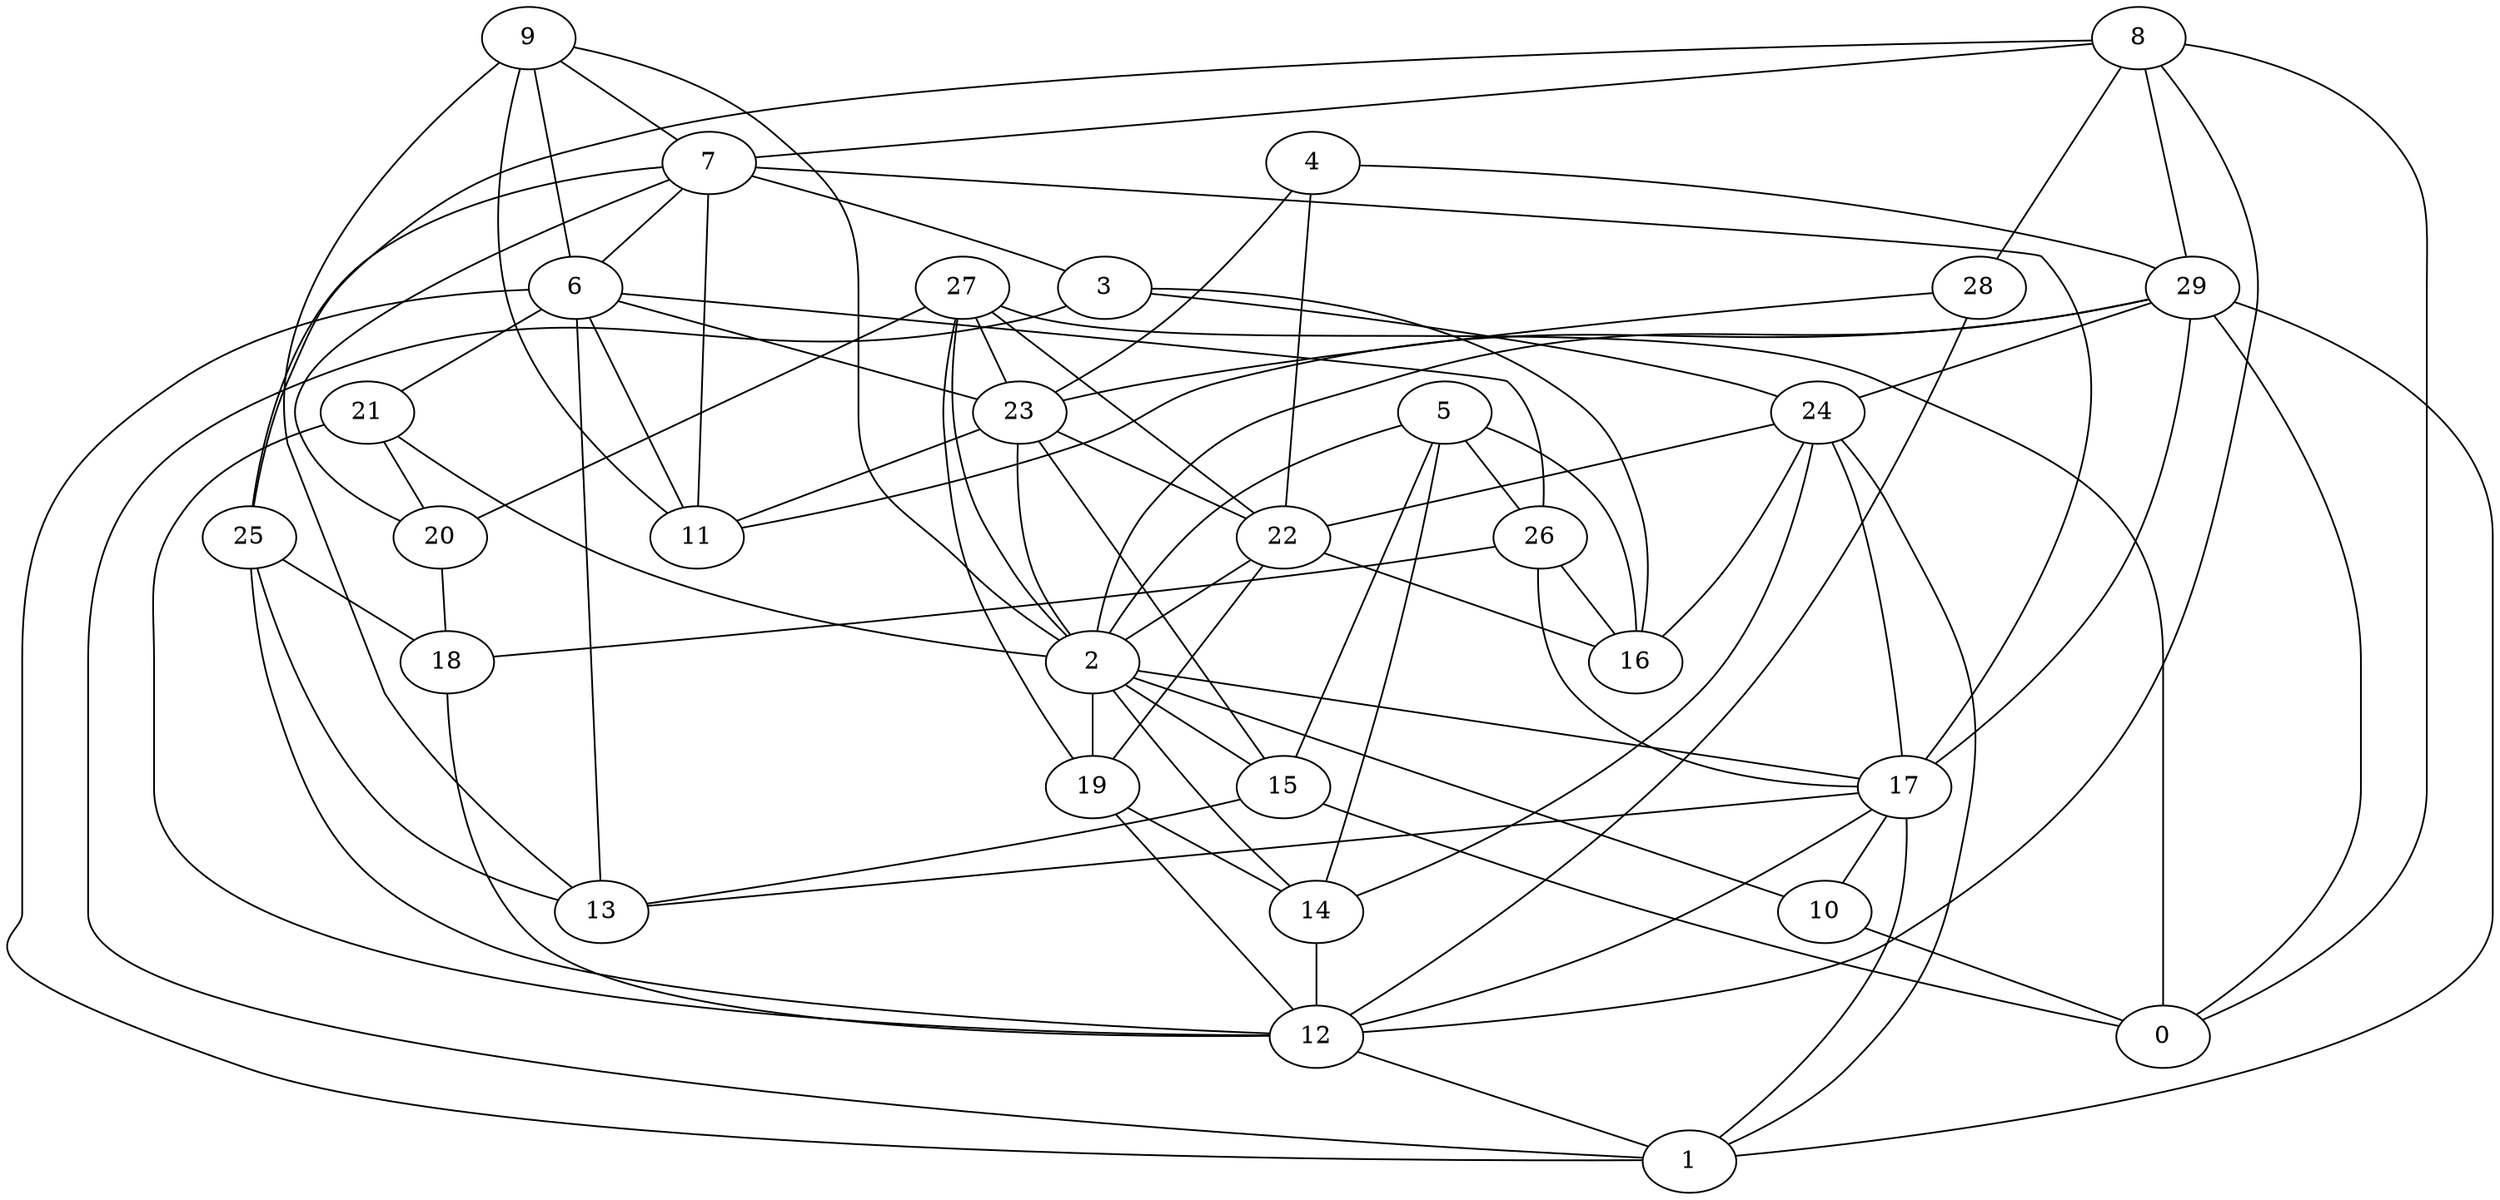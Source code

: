 digraph GG_graph {

subgraph G_graph {
edge [color = black]
"12" -> "1" [dir = none]
"4" -> "22" [dir = none]
"4" -> "23" [dir = none]
"4" -> "29" [dir = none]
"19" -> "14" [dir = none]
"19" -> "12" [dir = none]
"9" -> "2" [dir = none]
"9" -> "11" [dir = none]
"9" -> "13" [dir = none]
"9" -> "7" [dir = none]
"9" -> "6" [dir = none]
"22" -> "16" [dir = none]
"22" -> "19" [dir = none]
"22" -> "2" [dir = none]
"15" -> "13" [dir = none]
"15" -> "0" [dir = none]
"29" -> "17" [dir = none]
"29" -> "24" [dir = none]
"29" -> "11" [dir = none]
"29" -> "2" [dir = none]
"29" -> "0" [dir = none]
"29" -> "1" [dir = none]
"2" -> "15" [dir = none]
"2" -> "10" [dir = none]
"2" -> "14" [dir = none]
"2" -> "17" [dir = none]
"2" -> "19" [dir = none]
"25" -> "12" [dir = none]
"25" -> "13" [dir = none]
"25" -> "18" [dir = none]
"17" -> "10" [dir = none]
"17" -> "12" [dir = none]
"17" -> "13" [dir = none]
"17" -> "1" [dir = none]
"28" -> "12" [dir = none]
"28" -> "23" [dir = none]
"8" -> "12" [dir = none]
"8" -> "0" [dir = none]
"8" -> "29" [dir = none]
"8" -> "25" [dir = none]
"8" -> "28" [dir = none]
"8" -> "7" [dir = none]
"18" -> "12" [dir = none]
"24" -> "17" [dir = none]
"24" -> "14" [dir = none]
"24" -> "1" [dir = none]
"24" -> "22" [dir = none]
"24" -> "16" [dir = none]
"27" -> "0" [dir = none]
"27" -> "23" [dir = none]
"27" -> "22" [dir = none]
"27" -> "2" [dir = none]
"27" -> "19" [dir = none]
"27" -> "20" [dir = none]
"7" -> "3" [dir = none]
"7" -> "11" [dir = none]
"7" -> "25" [dir = none]
"7" -> "20" [dir = none]
"7" -> "6" [dir = none]
"7" -> "17" [dir = none]
"10" -> "0" [dir = none]
"6" -> "1" [dir = none]
"6" -> "11" [dir = none]
"6" -> "21" [dir = none]
"6" -> "26" [dir = none]
"6" -> "13" [dir = none]
"6" -> "23" [dir = none]
"3" -> "24" [dir = none]
"3" -> "1" [dir = none]
"3" -> "16" [dir = none]
"5" -> "15" [dir = none]
"5" -> "14" [dir = none]
"5" -> "2" [dir = none]
"5" -> "26" [dir = none]
"5" -> "16" [dir = none]
"26" -> "16" [dir = none]
"26" -> "17" [dir = none]
"26" -> "18" [dir = none]
"14" -> "12" [dir = none]
"23" -> "15" [dir = none]
"23" -> "22" [dir = none]
"23" -> "11" [dir = none]
"23" -> "2" [dir = none]
"21" -> "20" [dir = none]
"21" -> "12" [dir = none]
"21" -> "2" [dir = none]
"20" -> "18" [dir = none]
}

}
